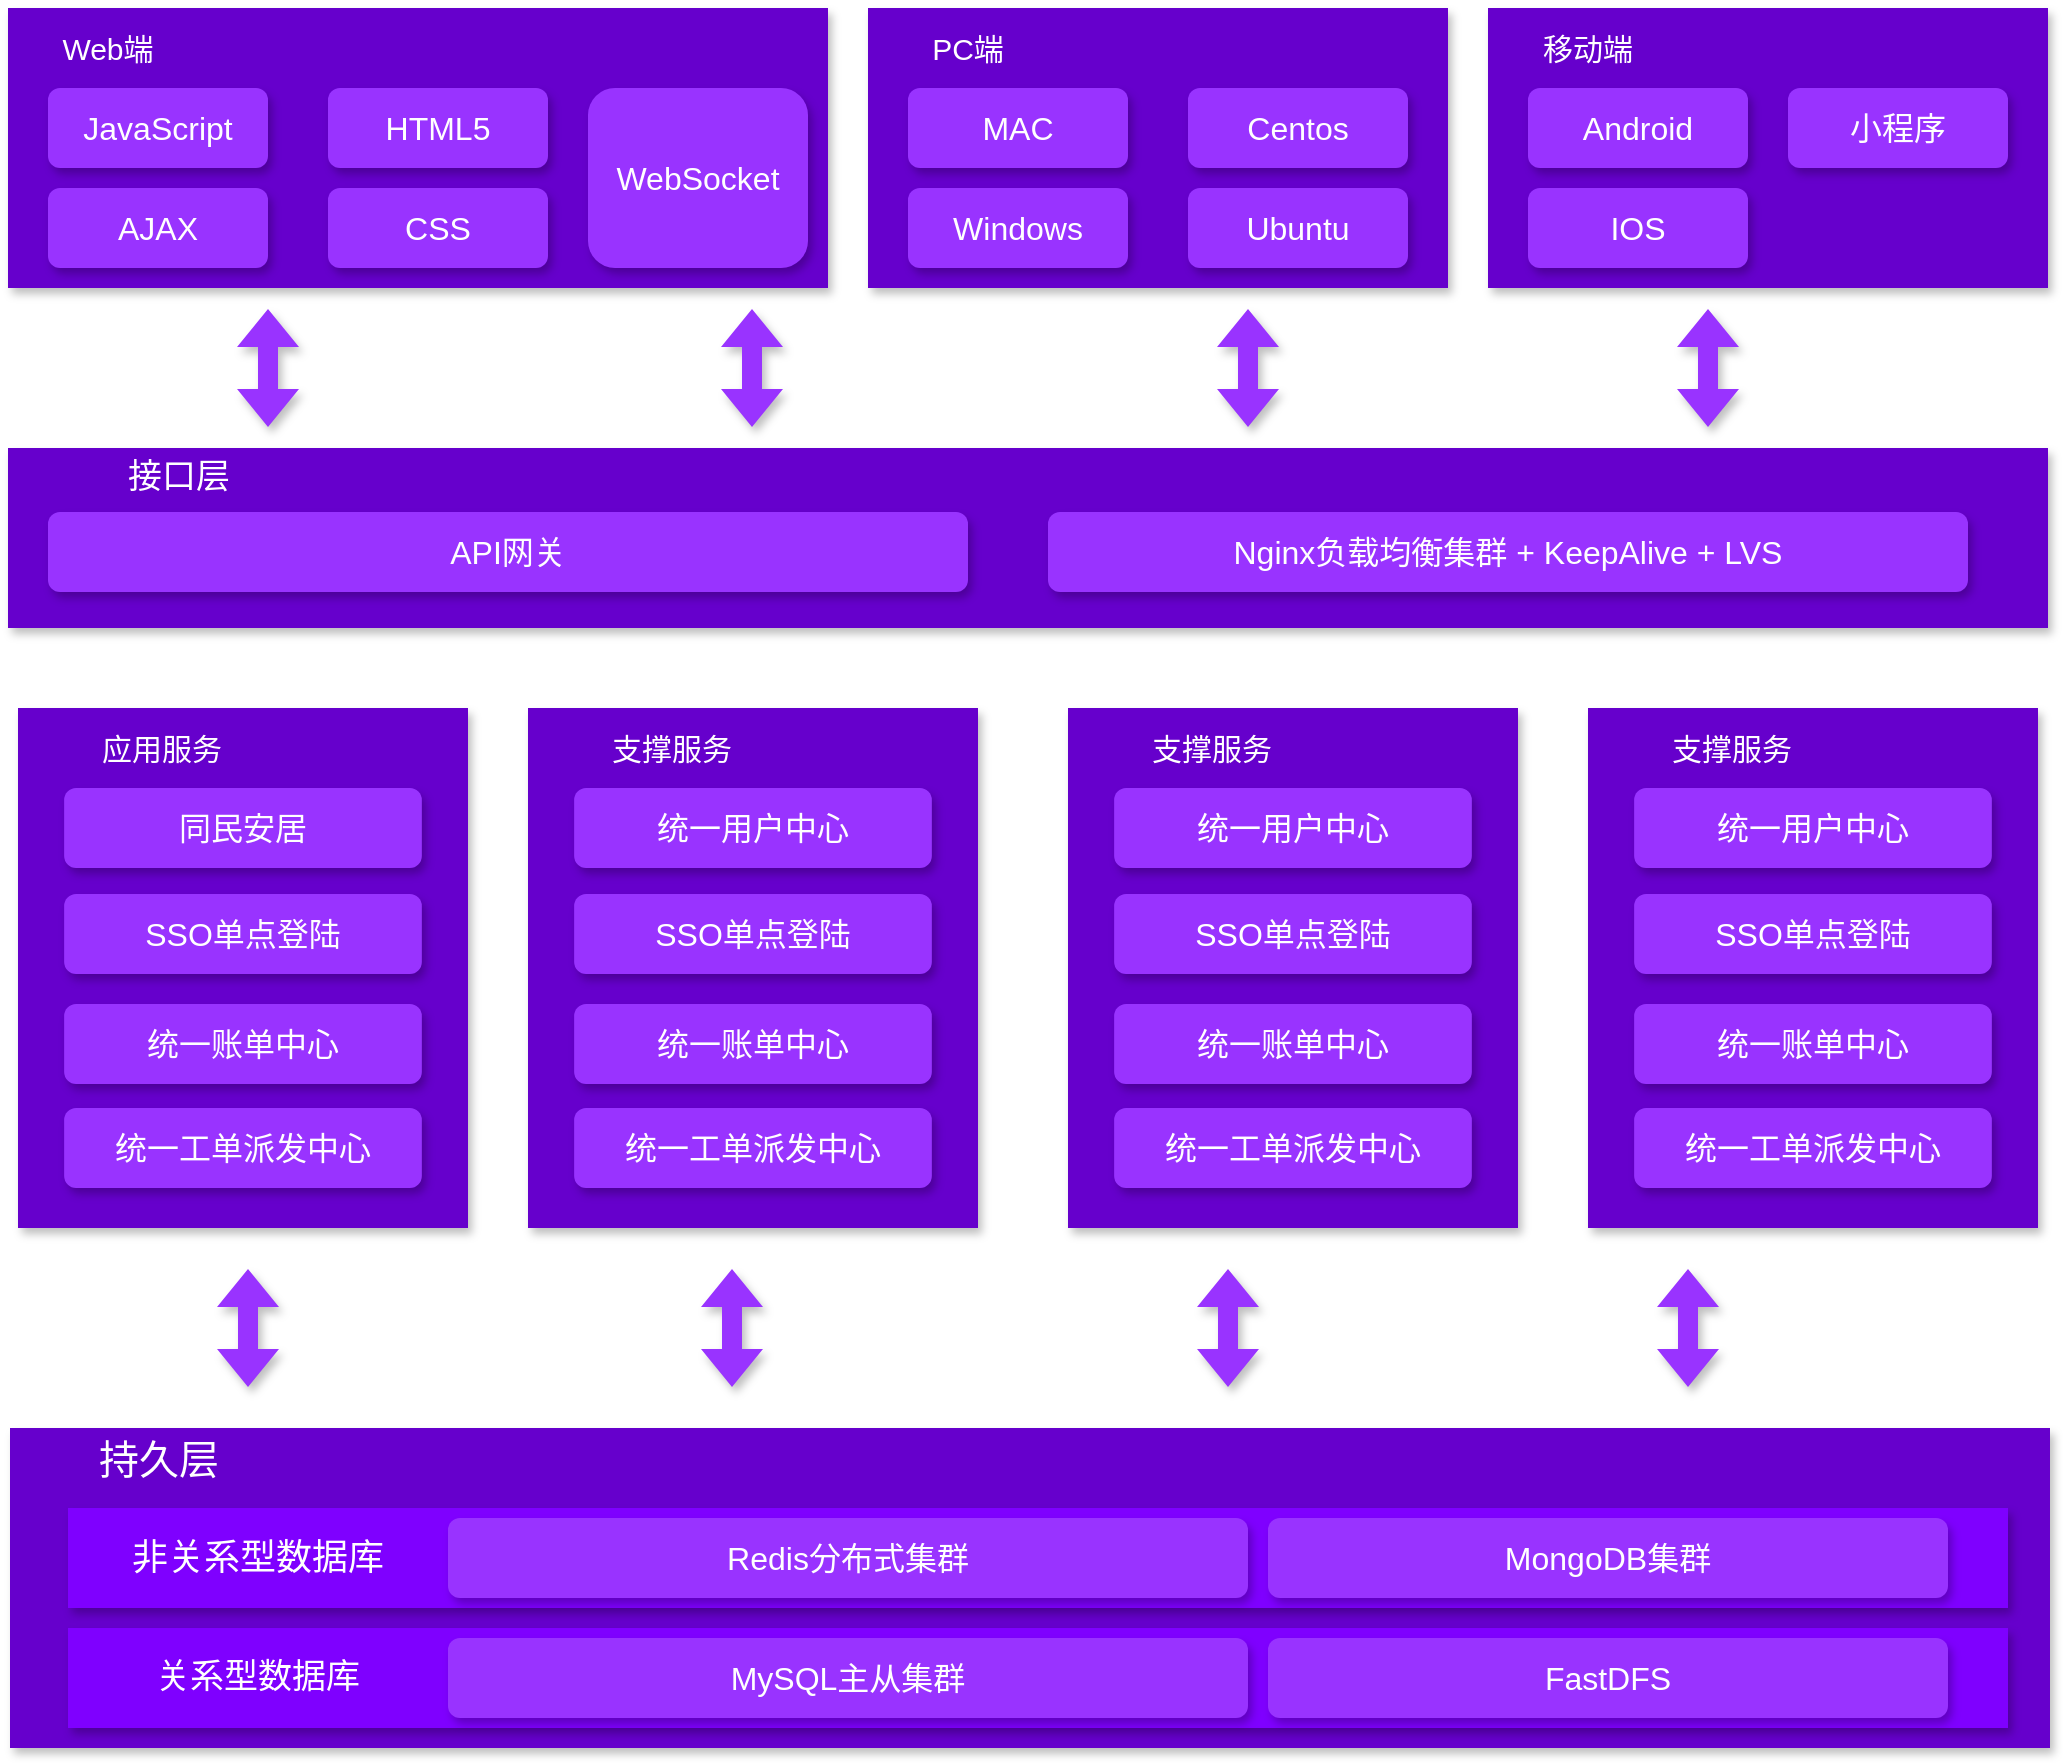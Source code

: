 <mxfile version="14.4.2" type="github">
  <diagram id="zV-b_AFfcwhKkFdipuun" name="Page-1">
    <mxGraphModel dx="1564" dy="715" grid="1" gridSize="10" guides="1" tooltips="1" connect="1" arrows="1" fold="1" page="1" pageScale="3.5" pageWidth="827" pageHeight="1169" math="0" shadow="0">
      <root>
        <mxCell id="0" />
        <mxCell id="1" parent="0" />
        <mxCell id="SEhgnILJFAIvdyu6qOE7-8" value="" style="group" vertex="1" connectable="0" parent="1">
          <mxGeometry x="110" y="420" width="410" height="140" as="geometry" />
        </mxCell>
        <mxCell id="SEhgnILJFAIvdyu6qOE7-1" value="" style="rounded=0;whiteSpace=wrap;html=1;strokeColor=none;fillColor=#6600CC;shadow=1;glass=0;" vertex="1" parent="SEhgnILJFAIvdyu6qOE7-8">
          <mxGeometry width="410" height="140" as="geometry" />
        </mxCell>
        <mxCell id="SEhgnILJFAIvdyu6qOE7-2" value="&lt;font style=&quot;font-size: 15px&quot; color=&quot;#ffffff&quot;&gt;Web端&lt;/font&gt;" style="text;html=1;strokeColor=none;fillColor=none;align=center;verticalAlign=middle;whiteSpace=wrap;rounded=0;" vertex="1" parent="SEhgnILJFAIvdyu6qOE7-8">
          <mxGeometry x="20" y="10" width="60" height="20" as="geometry" />
        </mxCell>
        <mxCell id="SEhgnILJFAIvdyu6qOE7-3" value="&lt;font style=&quot;font-size: 16px&quot; color=&quot;#ffffff&quot;&gt;JavaScript&lt;/font&gt;" style="rounded=1;whiteSpace=wrap;html=1;fillColor=#9933FF;strokeColor=none;shadow=1;" vertex="1" parent="SEhgnILJFAIvdyu6qOE7-8">
          <mxGeometry x="20" y="40" width="110" height="40" as="geometry" />
        </mxCell>
        <mxCell id="SEhgnILJFAIvdyu6qOE7-4" value="&lt;font style=&quot;font-size: 16px&quot; color=&quot;#ffffff&quot;&gt;AJAX&lt;/font&gt;" style="rounded=1;whiteSpace=wrap;html=1;fillColor=#9933FF;strokeColor=none;shadow=1;" vertex="1" parent="SEhgnILJFAIvdyu6qOE7-8">
          <mxGeometry x="20" y="90" width="110" height="40" as="geometry" />
        </mxCell>
        <mxCell id="SEhgnILJFAIvdyu6qOE7-5" value="&lt;font color=&quot;#ffffff&quot;&gt;&lt;span style=&quot;font-size: 16px&quot;&gt;HTML5&lt;/span&gt;&lt;/font&gt;" style="rounded=1;whiteSpace=wrap;html=1;fillColor=#9933FF;strokeColor=none;shadow=1;" vertex="1" parent="SEhgnILJFAIvdyu6qOE7-8">
          <mxGeometry x="160" y="40" width="110" height="40" as="geometry" />
        </mxCell>
        <mxCell id="SEhgnILJFAIvdyu6qOE7-6" value="&lt;font style=&quot;font-size: 16px&quot; color=&quot;#ffffff&quot;&gt;CSS&lt;/font&gt;" style="rounded=1;whiteSpace=wrap;html=1;fillColor=#9933FF;strokeColor=none;shadow=1;" vertex="1" parent="SEhgnILJFAIvdyu6qOE7-8">
          <mxGeometry x="160" y="90" width="110" height="40" as="geometry" />
        </mxCell>
        <mxCell id="SEhgnILJFAIvdyu6qOE7-7" value="&lt;font style=&quot;font-size: 16px&quot; color=&quot;#ffffff&quot;&gt;WebSocket&lt;/font&gt;" style="rounded=1;whiteSpace=wrap;html=1;fillColor=#9933FF;strokeColor=none;shadow=1;" vertex="1" parent="SEhgnILJFAIvdyu6qOE7-8">
          <mxGeometry x="290" y="40" width="110" height="90" as="geometry" />
        </mxCell>
        <mxCell id="SEhgnILJFAIvdyu6qOE7-10" value="" style="rounded=0;whiteSpace=wrap;html=1;strokeColor=none;fillColor=#6600CC;shadow=1;glass=0;" vertex="1" parent="1">
          <mxGeometry x="540" y="420" width="290" height="140" as="geometry" />
        </mxCell>
        <mxCell id="SEhgnILJFAIvdyu6qOE7-17" value="" style="group" vertex="1" connectable="0" parent="1">
          <mxGeometry x="560" y="430" width="250" height="120" as="geometry" />
        </mxCell>
        <mxCell id="SEhgnILJFAIvdyu6qOE7-11" value="&lt;font style=&quot;font-size: 15px&quot; color=&quot;#ffffff&quot;&gt;PC端&lt;/font&gt;" style="text;html=1;strokeColor=none;fillColor=none;align=center;verticalAlign=middle;whiteSpace=wrap;rounded=0;" vertex="1" parent="SEhgnILJFAIvdyu6qOE7-17">
          <mxGeometry width="60" height="20" as="geometry" />
        </mxCell>
        <mxCell id="SEhgnILJFAIvdyu6qOE7-12" value="&lt;font style=&quot;font-size: 16px&quot; color=&quot;#ffffff&quot;&gt;MAC&lt;/font&gt;" style="rounded=1;whiteSpace=wrap;html=1;fillColor=#9933FF;strokeColor=none;shadow=1;" vertex="1" parent="SEhgnILJFAIvdyu6qOE7-17">
          <mxGeometry y="30" width="110" height="40" as="geometry" />
        </mxCell>
        <mxCell id="SEhgnILJFAIvdyu6qOE7-13" value="&lt;font style=&quot;font-size: 16px&quot; color=&quot;#ffffff&quot;&gt;Windows&lt;/font&gt;" style="rounded=1;whiteSpace=wrap;html=1;fillColor=#9933FF;strokeColor=none;shadow=1;" vertex="1" parent="SEhgnILJFAIvdyu6qOE7-17">
          <mxGeometry y="80" width="110" height="40" as="geometry" />
        </mxCell>
        <mxCell id="SEhgnILJFAIvdyu6qOE7-14" value="&lt;font color=&quot;#ffffff&quot;&gt;&lt;span style=&quot;font-size: 16px&quot;&gt;Centos&lt;/span&gt;&lt;/font&gt;" style="rounded=1;whiteSpace=wrap;html=1;fillColor=#9933FF;strokeColor=none;shadow=1;" vertex="1" parent="SEhgnILJFAIvdyu6qOE7-17">
          <mxGeometry x="140" y="30" width="110" height="40" as="geometry" />
        </mxCell>
        <mxCell id="SEhgnILJFAIvdyu6qOE7-15" value="&lt;font style=&quot;font-size: 16px&quot; color=&quot;#ffffff&quot;&gt;Ubuntu&lt;/font&gt;" style="rounded=1;whiteSpace=wrap;html=1;fillColor=#9933FF;strokeColor=none;shadow=1;" vertex="1" parent="SEhgnILJFAIvdyu6qOE7-17">
          <mxGeometry x="140" y="80" width="110" height="40" as="geometry" />
        </mxCell>
        <mxCell id="SEhgnILJFAIvdyu6qOE7-21" value="" style="rounded=0;whiteSpace=wrap;html=1;strokeColor=none;fillColor=#6600CC;shadow=1;glass=0;" vertex="1" parent="1">
          <mxGeometry x="850" y="420" width="280" height="140" as="geometry" />
        </mxCell>
        <mxCell id="SEhgnILJFAIvdyu6qOE7-22" value="&lt;font style=&quot;font-size: 15px&quot; color=&quot;#ffffff&quot;&gt;移动端&lt;/font&gt;" style="text;html=1;strokeColor=none;fillColor=none;align=center;verticalAlign=middle;whiteSpace=wrap;rounded=0;" vertex="1" parent="1">
          <mxGeometry x="870" y="430" width="60" height="20" as="geometry" />
        </mxCell>
        <mxCell id="SEhgnILJFAIvdyu6qOE7-23" value="&lt;font style=&quot;font-size: 16px&quot; color=&quot;#ffffff&quot;&gt;Android&lt;/font&gt;" style="rounded=1;whiteSpace=wrap;html=1;fillColor=#9933FF;strokeColor=none;shadow=1;" vertex="1" parent="1">
          <mxGeometry x="870" y="460" width="110" height="40" as="geometry" />
        </mxCell>
        <mxCell id="SEhgnILJFAIvdyu6qOE7-24" value="&lt;font style=&quot;font-size: 16px&quot; color=&quot;#ffffff&quot;&gt;IOS&lt;/font&gt;" style="rounded=1;whiteSpace=wrap;html=1;fillColor=#9933FF;strokeColor=none;shadow=1;" vertex="1" parent="1">
          <mxGeometry x="870" y="510" width="110" height="40" as="geometry" />
        </mxCell>
        <mxCell id="SEhgnILJFAIvdyu6qOE7-28" value="&lt;font style=&quot;font-size: 16px&quot; color=&quot;#ffffff&quot;&gt;小程序&lt;/font&gt;" style="rounded=1;whiteSpace=wrap;html=1;fillColor=#9933FF;strokeColor=none;shadow=1;" vertex="1" parent="1">
          <mxGeometry x="1000" y="460" width="110" height="40" as="geometry" />
        </mxCell>
        <mxCell id="SEhgnILJFAIvdyu6qOE7-41" value="" style="group" vertex="1" connectable="0" parent="1">
          <mxGeometry x="110" y="640" width="1020" height="90" as="geometry" />
        </mxCell>
        <mxCell id="SEhgnILJFAIvdyu6qOE7-31" value="" style="rounded=0;whiteSpace=wrap;html=1;strokeColor=none;fillColor=#6600CC;shadow=1;glass=0;" vertex="1" parent="SEhgnILJFAIvdyu6qOE7-41">
          <mxGeometry width="1020" height="90" as="geometry" />
        </mxCell>
        <mxCell id="SEhgnILJFAIvdyu6qOE7-32" value="&lt;font style=&quot;font-size: 17px&quot; color=&quot;#ffffff&quot;&gt;接口层&lt;/font&gt;" style="text;html=1;strokeColor=none;fillColor=none;align=center;verticalAlign=middle;whiteSpace=wrap;rounded=0;" vertex="1" parent="SEhgnILJFAIvdyu6qOE7-41">
          <mxGeometry x="10.996" y="5" width="149.268" height="20" as="geometry" />
        </mxCell>
        <mxCell id="SEhgnILJFAIvdyu6qOE7-33" value="&lt;font style=&quot;font-size: 16px&quot; color=&quot;#ffffff&quot;&gt;API网关&lt;/font&gt;" style="rounded=1;whiteSpace=wrap;html=1;fillColor=#9933FF;strokeColor=none;shadow=1;" vertex="1" parent="SEhgnILJFAIvdyu6qOE7-41">
          <mxGeometry x="20" y="32" width="460" height="40" as="geometry" />
        </mxCell>
        <mxCell id="SEhgnILJFAIvdyu6qOE7-39" value="&lt;font style=&quot;font-size: 16px&quot; color=&quot;#ffffff&quot;&gt;Nginx负载均衡集群 + KeepAlive + LVS&lt;/font&gt;" style="rounded=1;whiteSpace=wrap;html=1;fillColor=#9933FF;strokeColor=none;shadow=1;" vertex="1" parent="SEhgnILJFAIvdyu6qOE7-41">
          <mxGeometry x="520" y="32" width="460" height="40" as="geometry" />
        </mxCell>
        <mxCell id="SEhgnILJFAIvdyu6qOE7-70" value="" style="group" vertex="1" connectable="0" parent="1">
          <mxGeometry x="115" y="770" width="225" height="260" as="geometry" />
        </mxCell>
        <mxCell id="SEhgnILJFAIvdyu6qOE7-50" value="" style="rounded=0;whiteSpace=wrap;html=1;strokeColor=none;fillColor=#6600CC;shadow=1;glass=0;" vertex="1" parent="SEhgnILJFAIvdyu6qOE7-70">
          <mxGeometry width="225" height="260" as="geometry" />
        </mxCell>
        <mxCell id="SEhgnILJFAIvdyu6qOE7-52" value="&lt;font style=&quot;font-size: 15px&quot; color=&quot;#ffffff&quot;&gt;应用服务&lt;/font&gt;" style="text;html=1;strokeColor=none;fillColor=none;align=center;verticalAlign=middle;whiteSpace=wrap;rounded=0;" vertex="1" parent="SEhgnILJFAIvdyu6qOE7-70">
          <mxGeometry x="23.077" y="10" width="98.077" height="20" as="geometry" />
        </mxCell>
        <mxCell id="SEhgnILJFAIvdyu6qOE7-53" value="&lt;font color=&quot;#ffffff&quot;&gt;&lt;span style=&quot;font-size: 16px&quot;&gt;同民安居&lt;/span&gt;&lt;/font&gt;" style="rounded=1;whiteSpace=wrap;html=1;fillColor=#9933FF;strokeColor=none;shadow=1;" vertex="1" parent="SEhgnILJFAIvdyu6qOE7-70">
          <mxGeometry x="23.077" y="40" width="178.846" height="40" as="geometry" />
        </mxCell>
        <mxCell id="SEhgnILJFAIvdyu6qOE7-54" value="&lt;font style=&quot;font-size: 16px&quot; color=&quot;#ffffff&quot;&gt;SSO单点登陆&lt;/font&gt;" style="rounded=1;whiteSpace=wrap;html=1;fillColor=#9933FF;strokeColor=none;shadow=1;" vertex="1" parent="SEhgnILJFAIvdyu6qOE7-70">
          <mxGeometry x="23.077" y="93" width="178.846" height="40" as="geometry" />
        </mxCell>
        <mxCell id="SEhgnILJFAIvdyu6qOE7-68" value="&lt;font color=&quot;#ffffff&quot;&gt;&lt;span style=&quot;font-size: 16px&quot;&gt;统一账单中心&lt;/span&gt;&lt;/font&gt;" style="rounded=1;whiteSpace=wrap;html=1;fillColor=#9933FF;strokeColor=none;shadow=1;" vertex="1" parent="SEhgnILJFAIvdyu6qOE7-70">
          <mxGeometry x="23.077" y="148" width="178.846" height="40" as="geometry" />
        </mxCell>
        <mxCell id="SEhgnILJFAIvdyu6qOE7-69" value="&lt;font style=&quot;font-size: 16px&quot; color=&quot;#ffffff&quot;&gt;统一工单派发中心&lt;/font&gt;" style="rounded=1;whiteSpace=wrap;html=1;fillColor=#9933FF;strokeColor=none;shadow=1;" vertex="1" parent="SEhgnILJFAIvdyu6qOE7-70">
          <mxGeometry x="23.077" y="200" width="178.846" height="40" as="geometry" />
        </mxCell>
        <mxCell id="SEhgnILJFAIvdyu6qOE7-113" value="" style="group" vertex="1" connectable="0" parent="1">
          <mxGeometry x="370" y="770" width="225" height="260" as="geometry" />
        </mxCell>
        <mxCell id="SEhgnILJFAIvdyu6qOE7-114" value="" style="rounded=0;whiteSpace=wrap;html=1;strokeColor=none;fillColor=#6600CC;shadow=1;glass=0;" vertex="1" parent="SEhgnILJFAIvdyu6qOE7-113">
          <mxGeometry width="225" height="260" as="geometry" />
        </mxCell>
        <mxCell id="SEhgnILJFAIvdyu6qOE7-115" value="&lt;font style=&quot;font-size: 15px&quot; color=&quot;#ffffff&quot;&gt;支撑服务&lt;/font&gt;" style="text;html=1;strokeColor=none;fillColor=none;align=center;verticalAlign=middle;whiteSpace=wrap;rounded=0;" vertex="1" parent="SEhgnILJFAIvdyu6qOE7-113">
          <mxGeometry x="23.077" y="10" width="98.077" height="20" as="geometry" />
        </mxCell>
        <mxCell id="SEhgnILJFAIvdyu6qOE7-116" value="&lt;font style=&quot;font-size: 16px&quot; color=&quot;#ffffff&quot;&gt;统一用户中心&lt;/font&gt;" style="rounded=1;whiteSpace=wrap;html=1;fillColor=#9933FF;strokeColor=none;shadow=1;" vertex="1" parent="SEhgnILJFAIvdyu6qOE7-113">
          <mxGeometry x="23.077" y="40" width="178.846" height="40" as="geometry" />
        </mxCell>
        <mxCell id="SEhgnILJFAIvdyu6qOE7-117" value="&lt;font style=&quot;font-size: 16px&quot; color=&quot;#ffffff&quot;&gt;SSO单点登陆&lt;/font&gt;" style="rounded=1;whiteSpace=wrap;html=1;fillColor=#9933FF;strokeColor=none;shadow=1;" vertex="1" parent="SEhgnILJFAIvdyu6qOE7-113">
          <mxGeometry x="23.077" y="93" width="178.846" height="40" as="geometry" />
        </mxCell>
        <mxCell id="SEhgnILJFAIvdyu6qOE7-118" value="&lt;font color=&quot;#ffffff&quot;&gt;&lt;span style=&quot;font-size: 16px&quot;&gt;统一账单中心&lt;/span&gt;&lt;/font&gt;" style="rounded=1;whiteSpace=wrap;html=1;fillColor=#9933FF;strokeColor=none;shadow=1;" vertex="1" parent="SEhgnILJFAIvdyu6qOE7-113">
          <mxGeometry x="23.077" y="148" width="178.846" height="40" as="geometry" />
        </mxCell>
        <mxCell id="SEhgnILJFAIvdyu6qOE7-119" value="&lt;font style=&quot;font-size: 16px&quot; color=&quot;#ffffff&quot;&gt;统一工单派发中心&lt;/font&gt;" style="rounded=1;whiteSpace=wrap;html=1;fillColor=#9933FF;strokeColor=none;shadow=1;" vertex="1" parent="SEhgnILJFAIvdyu6qOE7-113">
          <mxGeometry x="23.077" y="200" width="178.846" height="40" as="geometry" />
        </mxCell>
        <mxCell id="SEhgnILJFAIvdyu6qOE7-120" value="" style="group" vertex="1" connectable="0" parent="1">
          <mxGeometry x="640" y="770" width="225" height="260" as="geometry" />
        </mxCell>
        <mxCell id="SEhgnILJFAIvdyu6qOE7-121" value="" style="rounded=0;whiteSpace=wrap;html=1;strokeColor=none;fillColor=#6600CC;shadow=1;glass=0;" vertex="1" parent="SEhgnILJFAIvdyu6qOE7-120">
          <mxGeometry width="225" height="260" as="geometry" />
        </mxCell>
        <mxCell id="SEhgnILJFAIvdyu6qOE7-122" value="&lt;font style=&quot;font-size: 15px&quot; color=&quot;#ffffff&quot;&gt;支撑服务&lt;/font&gt;" style="text;html=1;strokeColor=none;fillColor=none;align=center;verticalAlign=middle;whiteSpace=wrap;rounded=0;" vertex="1" parent="SEhgnILJFAIvdyu6qOE7-120">
          <mxGeometry x="23.077" y="10" width="98.077" height="20" as="geometry" />
        </mxCell>
        <mxCell id="SEhgnILJFAIvdyu6qOE7-123" value="&lt;font style=&quot;font-size: 16px&quot; color=&quot;#ffffff&quot;&gt;统一用户中心&lt;/font&gt;" style="rounded=1;whiteSpace=wrap;html=1;fillColor=#9933FF;strokeColor=none;shadow=1;" vertex="1" parent="SEhgnILJFAIvdyu6qOE7-120">
          <mxGeometry x="23.077" y="40" width="178.846" height="40" as="geometry" />
        </mxCell>
        <mxCell id="SEhgnILJFAIvdyu6qOE7-124" value="&lt;font style=&quot;font-size: 16px&quot; color=&quot;#ffffff&quot;&gt;SSO单点登陆&lt;/font&gt;" style="rounded=1;whiteSpace=wrap;html=1;fillColor=#9933FF;strokeColor=none;shadow=1;" vertex="1" parent="SEhgnILJFAIvdyu6qOE7-120">
          <mxGeometry x="23.077" y="93" width="178.846" height="40" as="geometry" />
        </mxCell>
        <mxCell id="SEhgnILJFAIvdyu6qOE7-125" value="&lt;font color=&quot;#ffffff&quot;&gt;&lt;span style=&quot;font-size: 16px&quot;&gt;统一账单中心&lt;/span&gt;&lt;/font&gt;" style="rounded=1;whiteSpace=wrap;html=1;fillColor=#9933FF;strokeColor=none;shadow=1;" vertex="1" parent="SEhgnILJFAIvdyu6qOE7-120">
          <mxGeometry x="23.077" y="148" width="178.846" height="40" as="geometry" />
        </mxCell>
        <mxCell id="SEhgnILJFAIvdyu6qOE7-126" value="&lt;font style=&quot;font-size: 16px&quot; color=&quot;#ffffff&quot;&gt;统一工单派发中心&lt;/font&gt;" style="rounded=1;whiteSpace=wrap;html=1;fillColor=#9933FF;strokeColor=none;shadow=1;" vertex="1" parent="SEhgnILJFAIvdyu6qOE7-120">
          <mxGeometry x="23.077" y="200" width="178.846" height="40" as="geometry" />
        </mxCell>
        <mxCell id="SEhgnILJFAIvdyu6qOE7-127" value="" style="group" vertex="1" connectable="0" parent="1">
          <mxGeometry x="900" y="770" width="225" height="260" as="geometry" />
        </mxCell>
        <mxCell id="SEhgnILJFAIvdyu6qOE7-128" value="" style="rounded=0;whiteSpace=wrap;html=1;strokeColor=none;fillColor=#6600CC;shadow=1;glass=0;" vertex="1" parent="SEhgnILJFAIvdyu6qOE7-127">
          <mxGeometry width="225" height="260" as="geometry" />
        </mxCell>
        <mxCell id="SEhgnILJFAIvdyu6qOE7-129" value="&lt;font style=&quot;font-size: 15px&quot; color=&quot;#ffffff&quot;&gt;支撑服务&lt;/font&gt;" style="text;html=1;strokeColor=none;fillColor=none;align=center;verticalAlign=middle;whiteSpace=wrap;rounded=0;" vertex="1" parent="SEhgnILJFAIvdyu6qOE7-127">
          <mxGeometry x="23.077" y="10" width="98.077" height="20" as="geometry" />
        </mxCell>
        <mxCell id="SEhgnILJFAIvdyu6qOE7-130" value="&lt;font style=&quot;font-size: 16px&quot; color=&quot;#ffffff&quot;&gt;统一用户中心&lt;/font&gt;" style="rounded=1;whiteSpace=wrap;html=1;fillColor=#9933FF;strokeColor=none;shadow=1;" vertex="1" parent="SEhgnILJFAIvdyu6qOE7-127">
          <mxGeometry x="23.077" y="40" width="178.846" height="40" as="geometry" />
        </mxCell>
        <mxCell id="SEhgnILJFAIvdyu6qOE7-131" value="&lt;font style=&quot;font-size: 16px&quot; color=&quot;#ffffff&quot;&gt;SSO单点登陆&lt;/font&gt;" style="rounded=1;whiteSpace=wrap;html=1;fillColor=#9933FF;strokeColor=none;shadow=1;" vertex="1" parent="SEhgnILJFAIvdyu6qOE7-127">
          <mxGeometry x="23.077" y="93" width="178.846" height="40" as="geometry" />
        </mxCell>
        <mxCell id="SEhgnILJFAIvdyu6qOE7-132" value="&lt;font color=&quot;#ffffff&quot;&gt;&lt;span style=&quot;font-size: 16px&quot;&gt;统一账单中心&lt;/span&gt;&lt;/font&gt;" style="rounded=1;whiteSpace=wrap;html=1;fillColor=#9933FF;strokeColor=none;shadow=1;" vertex="1" parent="SEhgnILJFAIvdyu6qOE7-127">
          <mxGeometry x="23.077" y="148" width="178.846" height="40" as="geometry" />
        </mxCell>
        <mxCell id="SEhgnILJFAIvdyu6qOE7-133" value="&lt;font style=&quot;font-size: 16px&quot; color=&quot;#ffffff&quot;&gt;统一工单派发中心&lt;/font&gt;" style="rounded=1;whiteSpace=wrap;html=1;fillColor=#9933FF;strokeColor=none;shadow=1;" vertex="1" parent="SEhgnILJFAIvdyu6qOE7-127">
          <mxGeometry x="23.077" y="200" width="178.846" height="40" as="geometry" />
        </mxCell>
        <mxCell id="SEhgnILJFAIvdyu6qOE7-134" value="" style="group" vertex="1" connectable="0" parent="1">
          <mxGeometry x="110.996" y="1130" width="1020.004" height="160" as="geometry" />
        </mxCell>
        <mxCell id="SEhgnILJFAIvdyu6qOE7-43" value="" style="rounded=0;whiteSpace=wrap;html=1;strokeColor=none;fillColor=#6600CC;shadow=1;glass=0;" vertex="1" parent="SEhgnILJFAIvdyu6qOE7-134">
          <mxGeometry x="0.004" width="1020" height="160" as="geometry" />
        </mxCell>
        <mxCell id="SEhgnILJFAIvdyu6qOE7-44" value="&lt;font style=&quot;font-size: 20px&quot; color=&quot;#ffffff&quot;&gt;持久层&lt;/font&gt;" style="text;html=1;strokeColor=none;fillColor=none;align=center;verticalAlign=middle;whiteSpace=wrap;rounded=0;" vertex="1" parent="SEhgnILJFAIvdyu6qOE7-134">
          <mxGeometry y="5" width="149.268" height="20" as="geometry" />
        </mxCell>
        <mxCell id="SEhgnILJFAIvdyu6qOE7-61" value="" style="group" vertex="1" connectable="0" parent="SEhgnILJFAIvdyu6qOE7-134">
          <mxGeometry x="29.004" y="40" width="970" height="50" as="geometry" />
        </mxCell>
        <mxCell id="SEhgnILJFAIvdyu6qOE7-57" value="" style="rounded=0;whiteSpace=wrap;html=1;shadow=1;glass=0;fillColor=#7F00FF;strokeColor=none;" vertex="1" parent="SEhgnILJFAIvdyu6qOE7-61">
          <mxGeometry width="970" height="50" as="geometry" />
        </mxCell>
        <mxCell id="SEhgnILJFAIvdyu6qOE7-45" value="&lt;font style=&quot;font-size: 16px&quot; color=&quot;#ffffff&quot;&gt;Redis分布式集群&lt;/font&gt;" style="rounded=1;whiteSpace=wrap;html=1;fillColor=#9933FF;strokeColor=none;shadow=1;" vertex="1" parent="SEhgnILJFAIvdyu6qOE7-61">
          <mxGeometry x="190" y="5" width="400" height="40" as="geometry" />
        </mxCell>
        <mxCell id="SEhgnILJFAIvdyu6qOE7-59" value="&lt;font style=&quot;font-size: 16px&quot; color=&quot;#ffffff&quot;&gt;MongoDB集群&lt;/font&gt;" style="rounded=1;whiteSpace=wrap;html=1;fillColor=#9933FF;strokeColor=none;shadow=1;" vertex="1" parent="SEhgnILJFAIvdyu6qOE7-61">
          <mxGeometry x="600" y="5" width="340" height="40" as="geometry" />
        </mxCell>
        <mxCell id="SEhgnILJFAIvdyu6qOE7-60" value="&lt;font color=&quot;#ffffff&quot; style=&quot;font-size: 18px&quot;&gt;非关系型数据库&lt;/font&gt;" style="text;html=1;strokeColor=none;fillColor=none;align=center;verticalAlign=middle;whiteSpace=wrap;rounded=0;shadow=1;glass=0;" vertex="1" parent="SEhgnILJFAIvdyu6qOE7-61">
          <mxGeometry x="20" y="15" width="150" height="20" as="geometry" />
        </mxCell>
        <mxCell id="SEhgnILJFAIvdyu6qOE7-62" value="" style="group" vertex="1" connectable="0" parent="SEhgnILJFAIvdyu6qOE7-134">
          <mxGeometry x="29.004" y="100" width="970" height="50" as="geometry" />
        </mxCell>
        <mxCell id="SEhgnILJFAIvdyu6qOE7-63" value="" style="rounded=0;whiteSpace=wrap;html=1;shadow=1;glass=0;fillColor=#7F00FF;strokeColor=none;" vertex="1" parent="SEhgnILJFAIvdyu6qOE7-62">
          <mxGeometry width="970" height="50" as="geometry" />
        </mxCell>
        <mxCell id="SEhgnILJFAIvdyu6qOE7-64" value="&lt;font color=&quot;#ffffff&quot;&gt;&lt;span style=&quot;font-size: 16px&quot;&gt;MySQL主从集群&lt;/span&gt;&lt;/font&gt;" style="rounded=1;whiteSpace=wrap;html=1;fillColor=#9933FF;strokeColor=none;shadow=1;" vertex="1" parent="SEhgnILJFAIvdyu6qOE7-62">
          <mxGeometry x="190" y="5" width="400" height="40" as="geometry" />
        </mxCell>
        <mxCell id="SEhgnILJFAIvdyu6qOE7-65" value="&lt;font style=&quot;font-size: 16px&quot; color=&quot;#ffffff&quot;&gt;FastDFS&lt;/font&gt;" style="rounded=1;whiteSpace=wrap;html=1;fillColor=#9933FF;strokeColor=none;shadow=1;" vertex="1" parent="SEhgnILJFAIvdyu6qOE7-62">
          <mxGeometry x="600" y="5" width="340" height="40" as="geometry" />
        </mxCell>
        <mxCell id="SEhgnILJFAIvdyu6qOE7-66" value="&lt;font color=&quot;#ffffff&quot; style=&quot;font-size: 17px&quot;&gt;关系型数据库&lt;/font&gt;" style="text;html=1;strokeColor=none;fillColor=none;align=center;verticalAlign=middle;whiteSpace=wrap;rounded=0;shadow=1;glass=0;" vertex="1" parent="SEhgnILJFAIvdyu6qOE7-62">
          <mxGeometry x="20" y="15" width="150" height="20" as="geometry" />
        </mxCell>
        <mxCell id="SEhgnILJFAIvdyu6qOE7-136" value="" style="group" vertex="1" connectable="0" parent="1">
          <mxGeometry x="240" y="570" width="720" height="60" as="geometry" />
        </mxCell>
        <mxCell id="SEhgnILJFAIvdyu6qOE7-47" value="" style="shape=flexArrow;endArrow=classic;startArrow=classic;html=1;fillColor=#9933FF;strokeColor=none;shadow=1;rounded=0;" edge="1" parent="SEhgnILJFAIvdyu6qOE7-136">
          <mxGeometry width="50" height="50" relative="1" as="geometry">
            <mxPoint y="60" as="sourcePoint" />
            <mxPoint as="targetPoint" />
          </mxGeometry>
        </mxCell>
        <mxCell id="SEhgnILJFAIvdyu6qOE7-48" value="" style="shape=flexArrow;endArrow=classic;startArrow=classic;html=1;fillColor=#9933FF;strokeColor=none;shadow=1;rounded=0;" edge="1" parent="SEhgnILJFAIvdyu6qOE7-136">
          <mxGeometry width="50" height="50" relative="1" as="geometry">
            <mxPoint x="720" y="60" as="sourcePoint" />
            <mxPoint x="720" as="targetPoint" />
          </mxGeometry>
        </mxCell>
        <mxCell id="SEhgnILJFAIvdyu6qOE7-49" value="" style="shape=flexArrow;endArrow=classic;startArrow=classic;html=1;fillColor=#9933FF;strokeColor=none;shadow=1;rounded=0;" edge="1" parent="SEhgnILJFAIvdyu6qOE7-136">
          <mxGeometry width="50" height="50" relative="1" as="geometry">
            <mxPoint x="490" y="60" as="sourcePoint" />
            <mxPoint x="490" as="targetPoint" />
          </mxGeometry>
        </mxCell>
        <mxCell id="SEhgnILJFAIvdyu6qOE7-135" value="" style="shape=flexArrow;endArrow=classic;startArrow=classic;html=1;fillColor=#9933FF;strokeColor=none;shadow=1;rounded=0;" edge="1" parent="SEhgnILJFAIvdyu6qOE7-136">
          <mxGeometry width="50" height="50" relative="1" as="geometry">
            <mxPoint x="242" y="60" as="sourcePoint" />
            <mxPoint x="242" as="targetPoint" />
          </mxGeometry>
        </mxCell>
        <mxCell id="SEhgnILJFAIvdyu6qOE7-137" value="" style="group" vertex="1" connectable="0" parent="1">
          <mxGeometry x="230" y="1050" width="720" height="60" as="geometry" />
        </mxCell>
        <mxCell id="SEhgnILJFAIvdyu6qOE7-138" value="" style="shape=flexArrow;endArrow=classic;startArrow=classic;html=1;fillColor=#9933FF;strokeColor=none;shadow=1;rounded=0;" edge="1" parent="SEhgnILJFAIvdyu6qOE7-137">
          <mxGeometry width="50" height="50" relative="1" as="geometry">
            <mxPoint y="60" as="sourcePoint" />
            <mxPoint as="targetPoint" />
          </mxGeometry>
        </mxCell>
        <mxCell id="SEhgnILJFAIvdyu6qOE7-139" value="" style="shape=flexArrow;endArrow=classic;startArrow=classic;html=1;fillColor=#9933FF;strokeColor=none;shadow=1;rounded=0;" edge="1" parent="SEhgnILJFAIvdyu6qOE7-137">
          <mxGeometry width="50" height="50" relative="1" as="geometry">
            <mxPoint x="720" y="60" as="sourcePoint" />
            <mxPoint x="720" as="targetPoint" />
          </mxGeometry>
        </mxCell>
        <mxCell id="SEhgnILJFAIvdyu6qOE7-140" value="" style="shape=flexArrow;endArrow=classic;startArrow=classic;html=1;fillColor=#9933FF;strokeColor=none;shadow=1;rounded=0;" edge="1" parent="SEhgnILJFAIvdyu6qOE7-137">
          <mxGeometry width="50" height="50" relative="1" as="geometry">
            <mxPoint x="490" y="60" as="sourcePoint" />
            <mxPoint x="490" as="targetPoint" />
          </mxGeometry>
        </mxCell>
        <mxCell id="SEhgnILJFAIvdyu6qOE7-141" value="" style="shape=flexArrow;endArrow=classic;startArrow=classic;html=1;fillColor=#9933FF;strokeColor=none;shadow=1;rounded=0;" edge="1" parent="SEhgnILJFAIvdyu6qOE7-137">
          <mxGeometry width="50" height="50" relative="1" as="geometry">
            <mxPoint x="242" y="60" as="sourcePoint" />
            <mxPoint x="242" as="targetPoint" />
          </mxGeometry>
        </mxCell>
      </root>
    </mxGraphModel>
  </diagram>
</mxfile>
